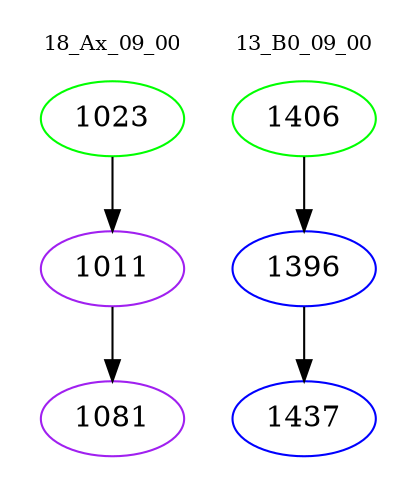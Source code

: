 digraph{
subgraph cluster_0 {
color = white
label = "18_Ax_09_00";
fontsize=10;
T0_1023 [label="1023", color="green"]
T0_1023 -> T0_1011 [color="black"]
T0_1011 [label="1011", color="purple"]
T0_1011 -> T0_1081 [color="black"]
T0_1081 [label="1081", color="purple"]
}
subgraph cluster_1 {
color = white
label = "13_B0_09_00";
fontsize=10;
T1_1406 [label="1406", color="green"]
T1_1406 -> T1_1396 [color="black"]
T1_1396 [label="1396", color="blue"]
T1_1396 -> T1_1437 [color="black"]
T1_1437 [label="1437", color="blue"]
}
}
